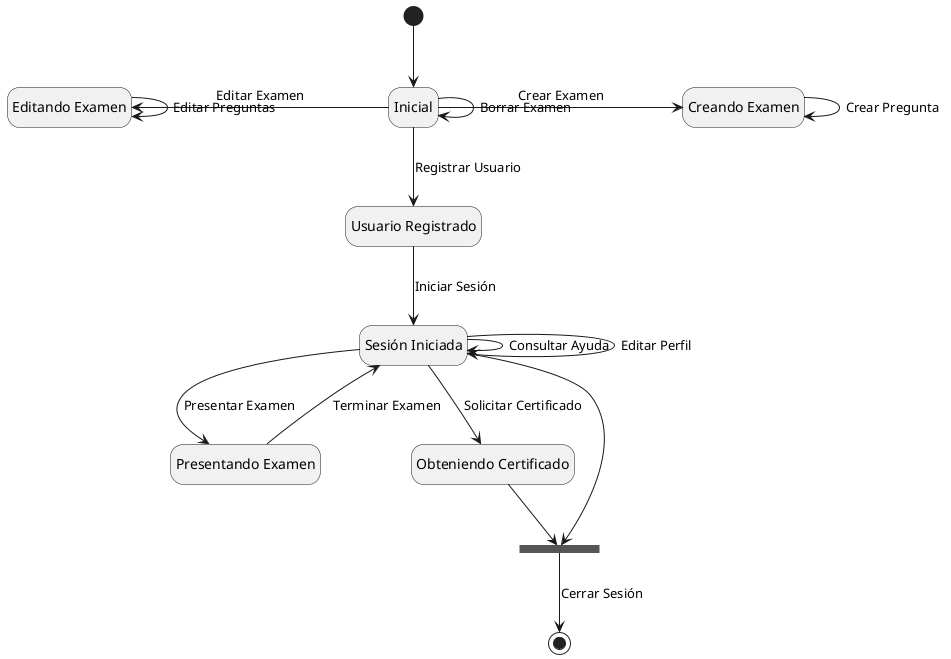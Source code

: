 @startuml
hide empty description

state "Inicial" as state1
state "Creando Examen" as state2
state "Editando Examen" as updateS
state "Usuario Registrado" as state3
state "Sesión Iniciada" as state4
state "Presentando Examen" as state7
state "Obteniendo Certificado" as state8
state state9 <<join>>

[*] --> state1

state1 -r-> state2 : Crear Examen
state2 -r-> state2 : Crear Pregunta
state1 -l-> updateS : Editar Examen
updateS --> updateS : Editar Preguntas
state1 --> state1 : Borrar Examen
state1 --> state3 : Registrar Usuario

state3 --> state4 : Iniciar Sesión

state4 --> state4 : Consultar Ayuda
state4 --> state4 : Editar Perfil

state4 --> state7 : Presentar Examen
state7 --> state4 : Terminar Examen

state4 --> state8 : Solicitar Certificado

state4 --> state9
state8 --> state9

state9 --> [*] : Cerrar Sesión

@enduml
